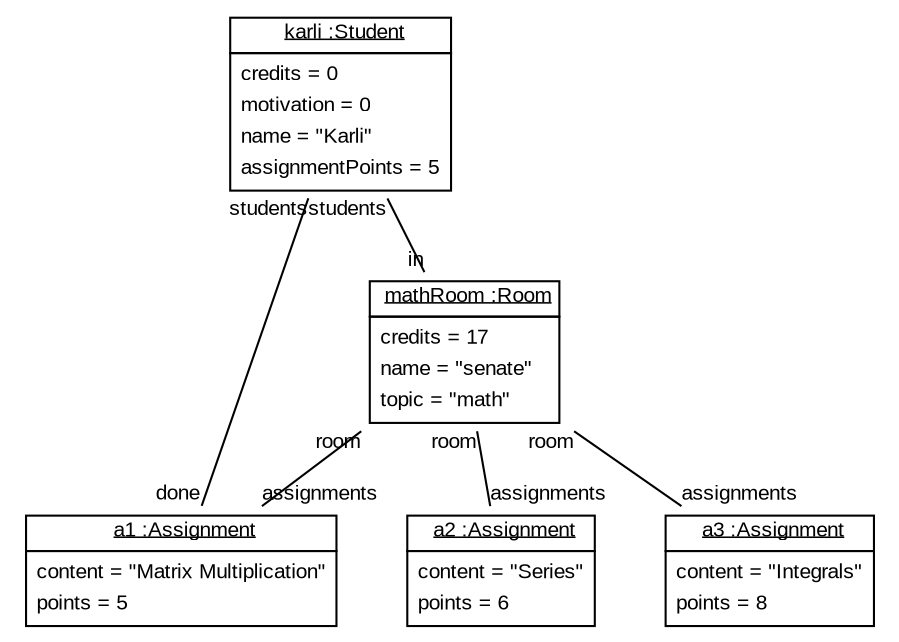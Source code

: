 graph ObjectDiagram {
   node [shape = none, fontsize = 10, fontname = "Arial"];
   edge [fontsize = 10, fontname = "Arial"];
   compound=true;

karli [label=<<table border='0' cellborder='1' cellspacing='0'> <tr> <td href="../examples/org/sdmlib/examples/studyrightWithAssignments/model/Student.java"> <u>karli :Student</u></td></tr><tr><td><table border='0' cellborder='0' cellspacing='0'><tr><td align='left'>credits = 0</td></tr><tr><td align='left'>motivation = 0</td></tr><tr><td align='left'>name = "Karli"</td></tr><tr><td align='left'>assignmentPoints = 5</td></tr></table></td></tr></table>>];
mathRoom [label=<<table border='0' cellborder='1' cellspacing='0'> <tr> <td href="../examples/org/sdmlib/examples/studyrightWithAssignments/model/Room.java"> <u>mathRoom :Room</u></td></tr><tr><td><table border='0' cellborder='0' cellspacing='0'><tr><td align='left'>credits = 17</td></tr><tr><td align='left'>name = "senate"</td></tr><tr><td align='left'>topic = "math"</td></tr></table></td></tr></table>>];
a1 [label=<<table border='0' cellborder='1' cellspacing='0'> <tr> <td href="../examples/org/sdmlib/examples/studyrightWithAssignments/model/Assignment.java"> <u>a1 :Assignment</u></td></tr><tr><td><table border='0' cellborder='0' cellspacing='0'><tr><td align='left'>content = "Matrix Multiplication"</td></tr><tr><td align='left'>points = 5</td></tr></table></td></tr></table>>];
a2 [label=<<table border='0' cellborder='1' cellspacing='0'> <tr> <td href="../examples/org/sdmlib/examples/studyrightWithAssignments/model/Assignment.java"> <u>a2 :Assignment</u></td></tr><tr><td><table border='0' cellborder='0' cellspacing='0'><tr><td align='left'>content = "Series"</td></tr><tr><td align='left'>points = 6</td></tr></table></td></tr></table>>];
a3 [label=<<table border='0' cellborder='1' cellspacing='0'> <tr> <td href="../examples/org/sdmlib/examples/studyrightWithAssignments/model/Assignment.java"> <u>a3 :Assignment</u></td></tr><tr><td><table border='0' cellborder='0' cellspacing='0'><tr><td align='left'>content = "Integrals"</td></tr><tr><td align='left'>points = 8</td></tr></table></td></tr></table>>];

karli -- mathRoom [headlabel = "in" taillabel = "students"];
karli -- a1 [headlabel = "done" taillabel = "students"];
mathRoom -- a1 [headlabel = "assignments" taillabel = "room"];
mathRoom -- a2 [headlabel = "assignments" taillabel = "room"];
mathRoom -- a3 [headlabel = "assignments" taillabel = "room"];
}
